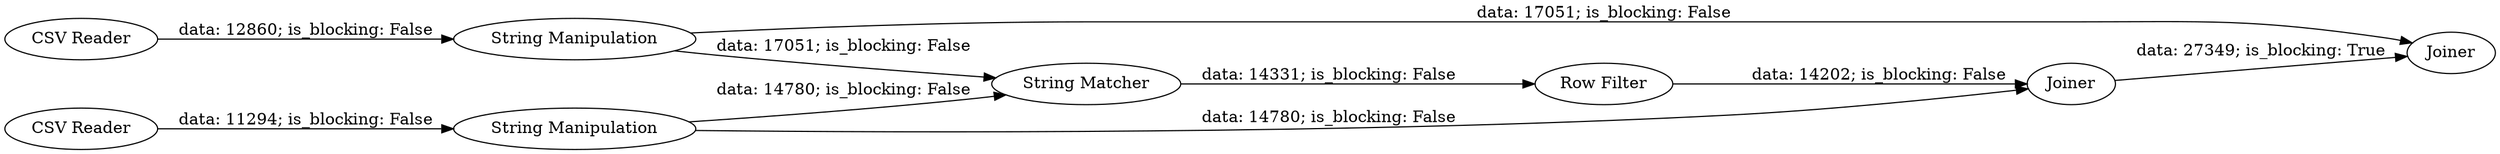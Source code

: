 digraph {
	"7117031927562863537_11" [label=Joiner]
	"7117031927562863537_13" [label="String Manipulation"]
	"7117031927562863537_10" [label=Joiner]
	"7117031927562863537_12" [label="String Manipulation"]
	"7117031927562863537_8" [label="String Matcher"]
	"7117031927562863537_3" [label="CSV Reader"]
	"7117031927562863537_5" [label="CSV Reader"]
	"7117031927562863537_9" [label="Row Filter"]
	"7117031927562863537_8" -> "7117031927562863537_9" [label="data: 14331; is_blocking: False"]
	"7117031927562863537_10" -> "7117031927562863537_11" [label="data: 27349; is_blocking: True"]
	"7117031927562863537_9" -> "7117031927562863537_10" [label="data: 14202; is_blocking: False"]
	"7117031927562863537_13" -> "7117031927562863537_8" [label="data: 14780; is_blocking: False"]
	"7117031927562863537_12" -> "7117031927562863537_11" [label="data: 17051; is_blocking: False"]
	"7117031927562863537_13" -> "7117031927562863537_10" [label="data: 14780; is_blocking: False"]
	"7117031927562863537_3" -> "7117031927562863537_12" [label="data: 12860; is_blocking: False"]
	"7117031927562863537_5" -> "7117031927562863537_13" [label="data: 11294; is_blocking: False"]
	"7117031927562863537_12" -> "7117031927562863537_8" [label="data: 17051; is_blocking: False"]
	rankdir=LR
}
